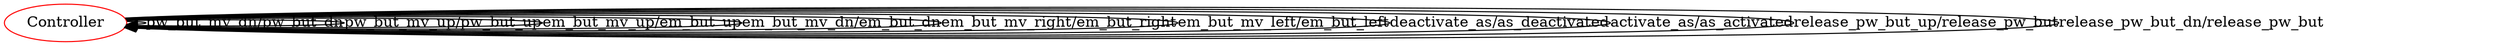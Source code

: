 digraph G {
label=""
Controller [color="red"]
Controller
Controller [label="Controller"];
Controller -> Controller[label="pw_but_mv_dn/pw_but_dn"]
Controller -> Controller[label="pw_but_mv_up/pw_but_up"]
Controller -> Controller[label="em_but_mv_up/em_but_up"]
Controller -> Controller[label="em_but_mv_dn/em_but_dn"]
Controller -> Controller[label="em_but_mv_right/em_but_right"]
Controller -> Controller[label="em_but_mv_left/em_but_left"]
Controller -> Controller[label="deactivate_as/as_deactivated"]
Controller -> Controller[label="activate_as/as_activated"]
Controller -> Controller[label="release_pw_but_up/release_pw_but"]
Controller -> Controller[label="release_pw_but_dn/release_pw_but"]
}